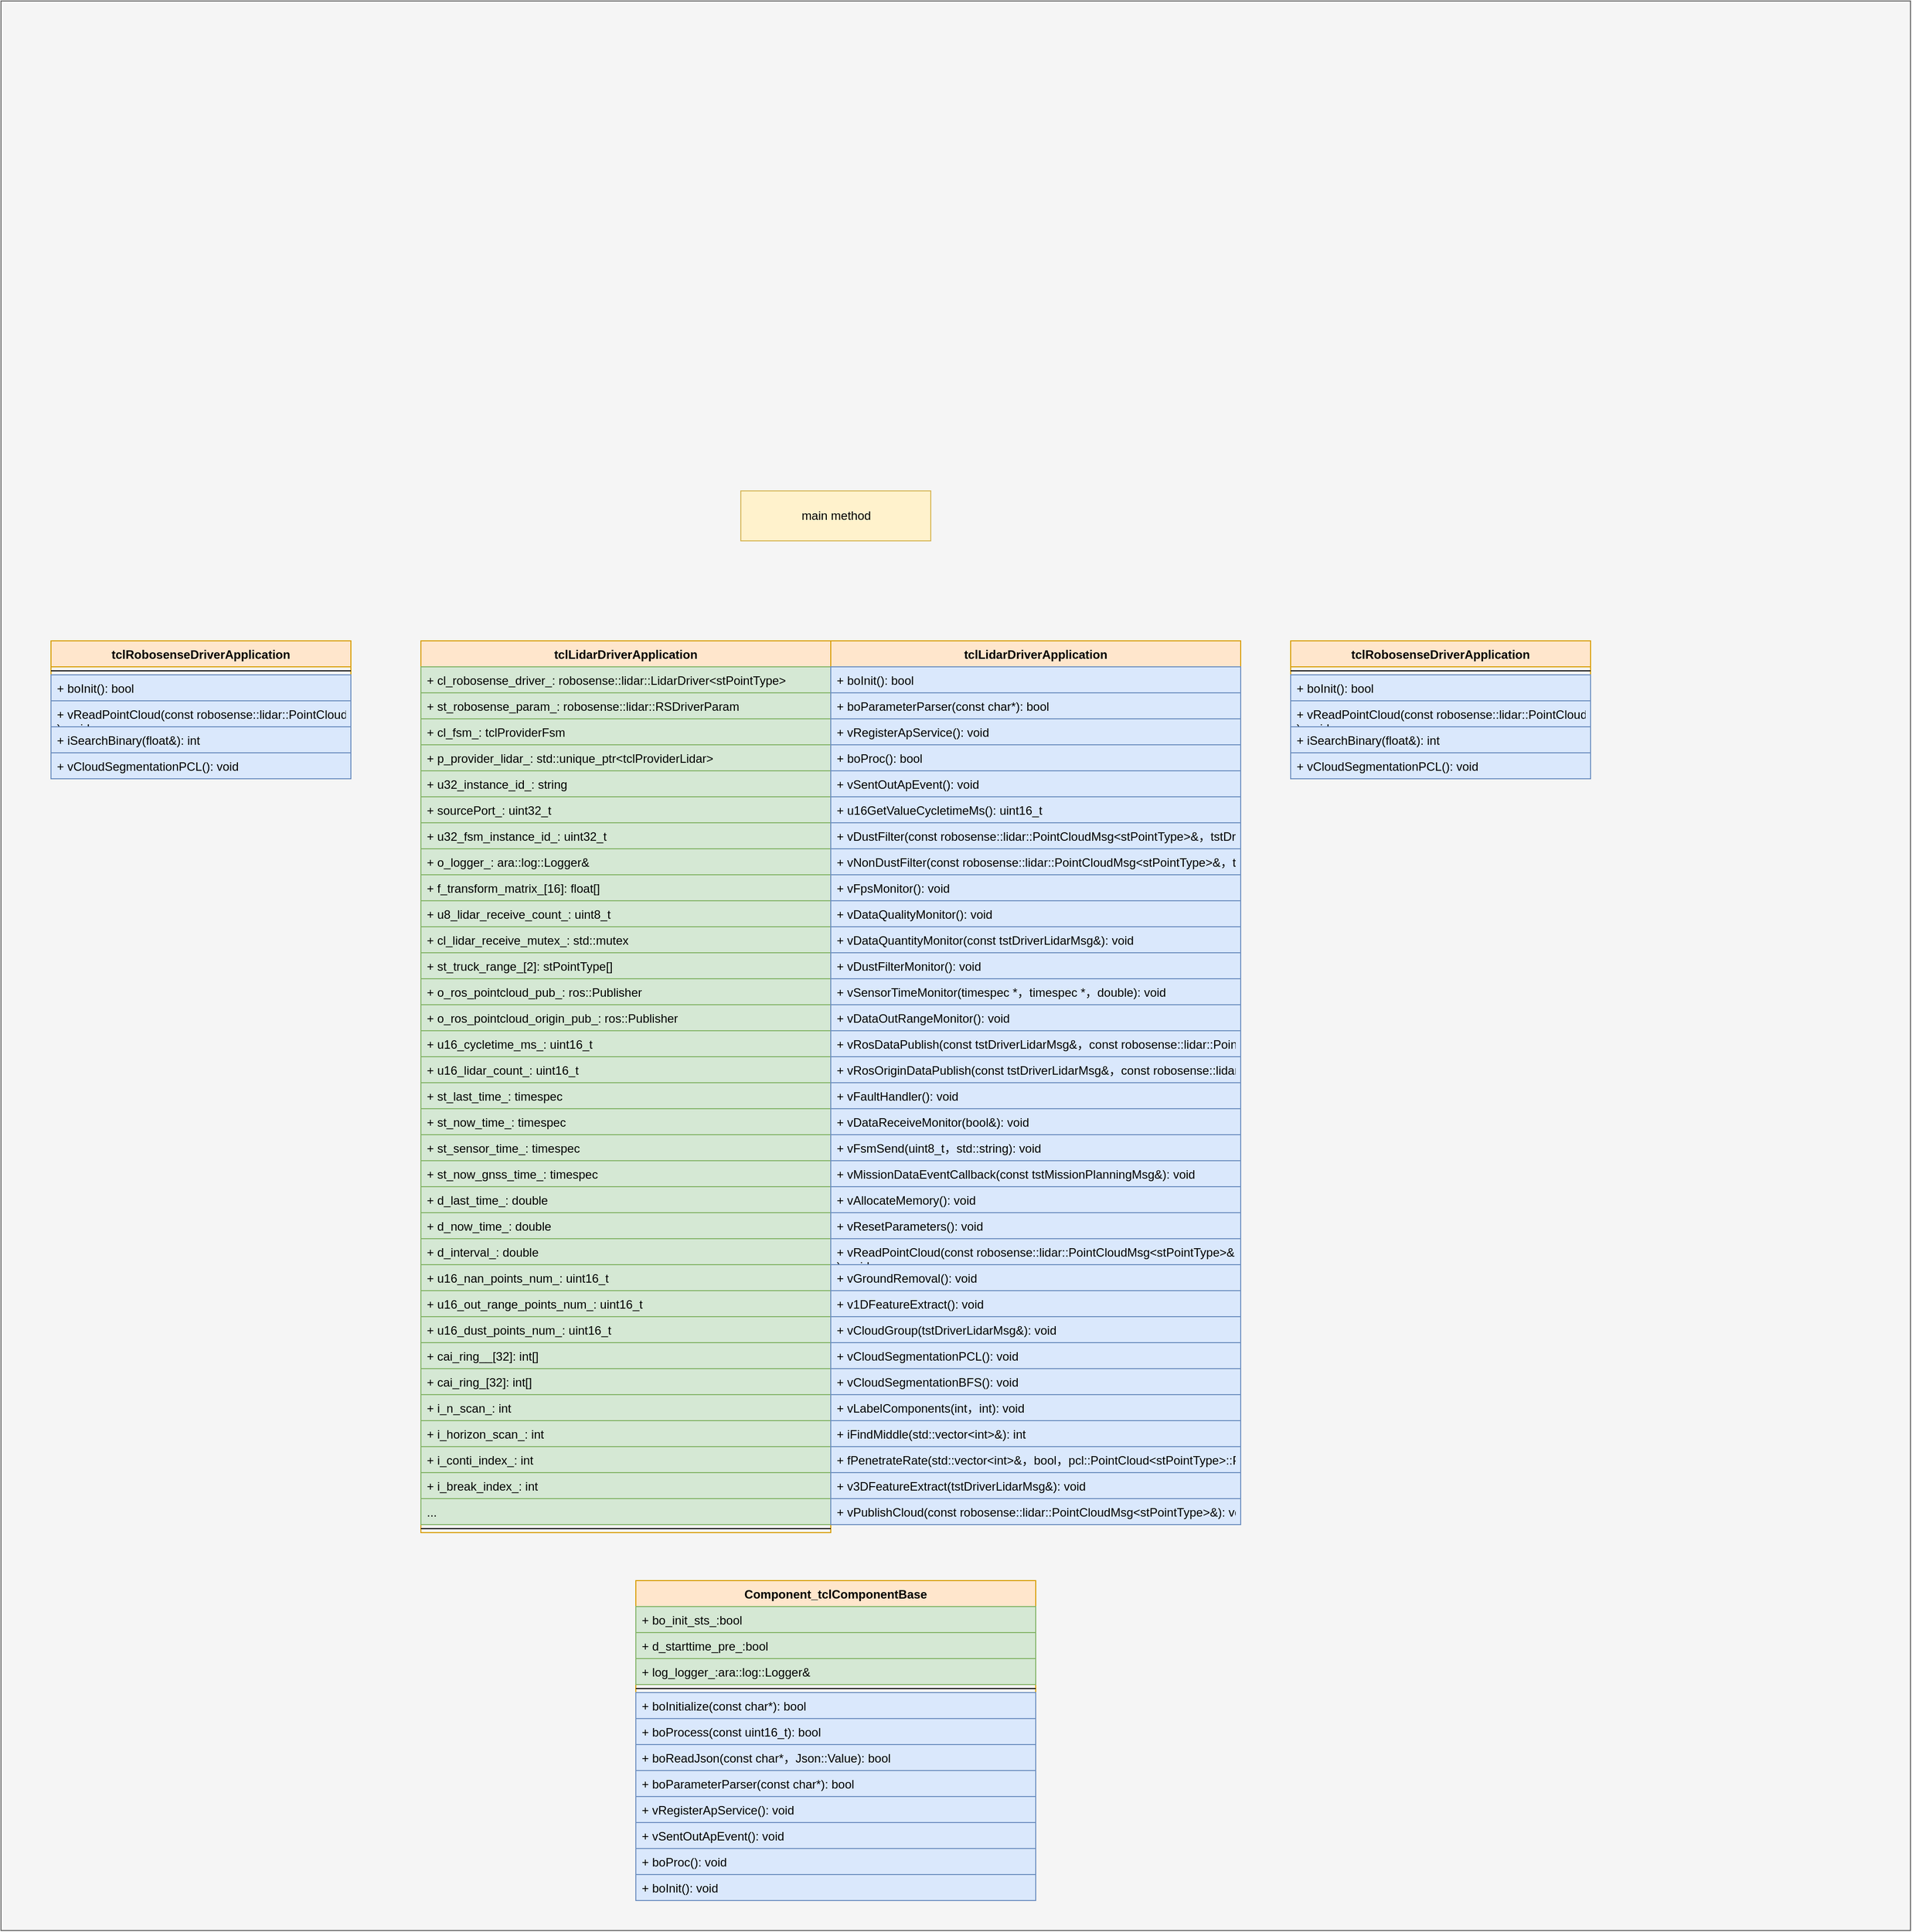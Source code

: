 <mxfile version="21.0.2" type="github">
  <diagram id="OJYYb_9SSu5JKfMCdYpM" name="第 1 页">
    <mxGraphModel dx="1050" dy="2500" grid="1" gridSize="10" guides="1" tooltips="1" connect="1" arrows="1" fold="1" page="1" pageScale="1" pageWidth="1200" pageHeight="1920" math="0" shadow="0">
      <root>
        <mxCell id="0" />
        <mxCell id="1" parent="0" />
        <mxCell id="mhRZEJvQ30FoYJ7Jb0JR-1" value="" style="html=1;fillColor=#f5f5f5;fontColor=#333333;strokeColor=#666666;" parent="1" vertex="1">
          <mxGeometry x="10" y="-290" width="1910" height="1930" as="geometry" />
        </mxCell>
        <mxCell id="mhRZEJvQ30FoYJ7Jb0JR-2" value="Component_tclComponentBase" style="swimlane;fontStyle=1;align=center;verticalAlign=top;childLayout=stackLayout;horizontal=1;startSize=26;horizontalStack=0;resizeParent=1;resizeParentMax=0;resizeLast=0;collapsible=1;marginBottom=0;fillColor=#ffe6cc;strokeColor=#d79b00;" parent="1" vertex="1">
          <mxGeometry x="645" y="1290" width="400" height="320" as="geometry">
            <mxRectangle x="630" y="1350" width="220" height="30" as="alternateBounds" />
          </mxGeometry>
        </mxCell>
        <mxCell id="mhRZEJvQ30FoYJ7Jb0JR-3" value="+ bo_init_sts_:bool " style="text;strokeColor=#82b366;fillColor=#d5e8d4;align=left;verticalAlign=top;spacingLeft=4;spacingRight=4;overflow=hidden;rotatable=0;points=[[0,0.5],[1,0.5]];portConstraint=eastwest;" parent="mhRZEJvQ30FoYJ7Jb0JR-2" vertex="1">
          <mxGeometry y="26" width="400" height="26" as="geometry" />
        </mxCell>
        <mxCell id="mhRZEJvQ30FoYJ7Jb0JR-80" value="+ d_starttime_pre_:bool " style="text;strokeColor=#82b366;fillColor=#d5e8d4;align=left;verticalAlign=top;spacingLeft=4;spacingRight=4;overflow=hidden;rotatable=0;points=[[0,0.5],[1,0.5]];portConstraint=eastwest;" parent="mhRZEJvQ30FoYJ7Jb0JR-2" vertex="1">
          <mxGeometry y="52" width="400" height="26" as="geometry" />
        </mxCell>
        <mxCell id="L8TbZ2yKhSUSz7jvdjla-1" value="+ log_logger_:ara::log::Logger&amp;" style="text;strokeColor=#82b366;fillColor=#d5e8d4;align=left;verticalAlign=top;spacingLeft=4;spacingRight=4;overflow=hidden;rotatable=0;points=[[0,0.5],[1,0.5]];portConstraint=eastwest;" parent="mhRZEJvQ30FoYJ7Jb0JR-2" vertex="1">
          <mxGeometry y="78" width="400" height="26" as="geometry" />
        </mxCell>
        <mxCell id="mhRZEJvQ30FoYJ7Jb0JR-4" value="" style="line;strokeWidth=1;fillColor=none;align=left;verticalAlign=middle;spacingTop=-1;spacingLeft=3;spacingRight=3;rotatable=0;labelPosition=right;points=[];portConstraint=eastwest;" parent="mhRZEJvQ30FoYJ7Jb0JR-2" vertex="1">
          <mxGeometry y="104" width="400" height="8" as="geometry" />
        </mxCell>
        <mxCell id="mhRZEJvQ30FoYJ7Jb0JR-5" value="+ boInitialize(const char*): bool" style="text;strokeColor=#6c8ebf;fillColor=#dae8fc;align=left;verticalAlign=top;spacingLeft=4;spacingRight=4;overflow=hidden;rotatable=0;points=[[0,0.5],[1,0.5]];portConstraint=eastwest;" parent="mhRZEJvQ30FoYJ7Jb0JR-2" vertex="1">
          <mxGeometry y="112" width="400" height="26" as="geometry" />
        </mxCell>
        <mxCell id="mhRZEJvQ30FoYJ7Jb0JR-6" value="+ boProcess(const uint16_t): bool" style="text;strokeColor=#6c8ebf;fillColor=#dae8fc;align=left;verticalAlign=top;spacingLeft=4;spacingRight=4;overflow=hidden;rotatable=0;points=[[0,0.5],[1,0.5]];portConstraint=eastwest;" parent="mhRZEJvQ30FoYJ7Jb0JR-2" vertex="1">
          <mxGeometry y="138" width="400" height="26" as="geometry" />
        </mxCell>
        <mxCell id="mhRZEJvQ30FoYJ7Jb0JR-7" value="+ boReadJson(const char*，Json::Value): bool" style="text;strokeColor=#6c8ebf;fillColor=#dae8fc;align=left;verticalAlign=top;spacingLeft=4;spacingRight=4;overflow=hidden;rotatable=0;points=[[0,0.5],[1,0.5]];portConstraint=eastwest;" parent="mhRZEJvQ30FoYJ7Jb0JR-2" vertex="1">
          <mxGeometry y="164" width="400" height="26" as="geometry" />
        </mxCell>
        <mxCell id="zMi-xVQ4D_88ckj2PTX9-1" value="+ boParameterParser(const char*): bool" style="text;strokeColor=#6c8ebf;fillColor=#dae8fc;align=left;verticalAlign=top;spacingLeft=4;spacingRight=4;overflow=hidden;rotatable=0;points=[[0,0.5],[1,0.5]];portConstraint=eastwest;" parent="mhRZEJvQ30FoYJ7Jb0JR-2" vertex="1">
          <mxGeometry y="190" width="400" height="26" as="geometry" />
        </mxCell>
        <mxCell id="zMi-xVQ4D_88ckj2PTX9-2" value="+ vRegisterApService(): void" style="text;strokeColor=#6c8ebf;fillColor=#dae8fc;align=left;verticalAlign=top;spacingLeft=4;spacingRight=4;overflow=hidden;rotatable=0;points=[[0,0.5],[1,0.5]];portConstraint=eastwest;" parent="mhRZEJvQ30FoYJ7Jb0JR-2" vertex="1">
          <mxGeometry y="216" width="400" height="26" as="geometry" />
        </mxCell>
        <mxCell id="zMi-xVQ4D_88ckj2PTX9-3" value="+ vSentOutApEvent(): void" style="text;strokeColor=#6c8ebf;fillColor=#dae8fc;align=left;verticalAlign=top;spacingLeft=4;spacingRight=4;overflow=hidden;rotatable=0;points=[[0,0.5],[1,0.5]];portConstraint=eastwest;" parent="mhRZEJvQ30FoYJ7Jb0JR-2" vertex="1">
          <mxGeometry y="242" width="400" height="26" as="geometry" />
        </mxCell>
        <mxCell id="zMi-xVQ4D_88ckj2PTX9-4" value="+ boProc(): void" style="text;strokeColor=#6c8ebf;fillColor=#dae8fc;align=left;verticalAlign=top;spacingLeft=4;spacingRight=4;overflow=hidden;rotatable=0;points=[[0,0.5],[1,0.5]];portConstraint=eastwest;" parent="mhRZEJvQ30FoYJ7Jb0JR-2" vertex="1">
          <mxGeometry y="268" width="400" height="26" as="geometry" />
        </mxCell>
        <mxCell id="zMi-xVQ4D_88ckj2PTX9-5" value="+ boInit(): void" style="text;strokeColor=#6c8ebf;fillColor=#dae8fc;align=left;verticalAlign=top;spacingLeft=4;spacingRight=4;overflow=hidden;rotatable=0;points=[[0,0.5],[1,0.5]];portConstraint=eastwest;" parent="mhRZEJvQ30FoYJ7Jb0JR-2" vertex="1">
          <mxGeometry y="294" width="400" height="26" as="geometry" />
        </mxCell>
        <mxCell id="mhRZEJvQ30FoYJ7Jb0JR-8" value="tclLidarDriverApplication" style="swimlane;fontStyle=1;align=center;verticalAlign=top;childLayout=stackLayout;horizontal=1;startSize=26;horizontalStack=0;resizeParent=1;resizeParentMax=0;resizeLast=0;collapsible=1;marginBottom=0;fillColor=#ffe6cc;strokeColor=#d79b00;" parent="1" vertex="1">
          <mxGeometry x="430" y="350" width="410" height="892" as="geometry">
            <mxRectangle x="60" y="38" width="160" height="30" as="alternateBounds" />
          </mxGeometry>
        </mxCell>
        <mxCell id="mhRZEJvQ30FoYJ7Jb0JR-9" value="+ cl_robosense_driver_: robosense::lidar::LidarDriver&lt;stPointType&gt;" style="text;strokeColor=#82b366;fillColor=#d5e8d4;align=left;verticalAlign=top;spacingLeft=4;spacingRight=4;overflow=hidden;rotatable=0;points=[[0,0.5],[1,0.5]];portConstraint=eastwest;" parent="mhRZEJvQ30FoYJ7Jb0JR-8" vertex="1">
          <mxGeometry y="26" width="410" height="26" as="geometry" />
        </mxCell>
        <mxCell id="mhRZEJvQ30FoYJ7Jb0JR-10" value="+ st_robosense_param_: robosense::lidar::RSDriverParam" style="text;strokeColor=#82b366;fillColor=#d5e8d4;align=left;verticalAlign=top;spacingLeft=4;spacingRight=4;overflow=hidden;rotatable=0;points=[[0,0.5],[1,0.5]];portConstraint=eastwest;" parent="mhRZEJvQ30FoYJ7Jb0JR-8" vertex="1">
          <mxGeometry y="52" width="410" height="26" as="geometry" />
        </mxCell>
        <mxCell id="mhRZEJvQ30FoYJ7Jb0JR-11" value="+ cl_fsm_: tclProviderFsm" style="text;strokeColor=#82b366;fillColor=#d5e8d4;align=left;verticalAlign=top;spacingLeft=4;spacingRight=4;overflow=hidden;rotatable=0;points=[[0,0.5],[1,0.5]];portConstraint=eastwest;" parent="mhRZEJvQ30FoYJ7Jb0JR-8" vertex="1">
          <mxGeometry y="78" width="410" height="26" as="geometry" />
        </mxCell>
        <mxCell id="mhRZEJvQ30FoYJ7Jb0JR-12" value="+ p_provider_lidar_: std::unique_ptr&lt;tclProviderLidar&gt;" style="text;strokeColor=#82b366;fillColor=#d5e8d4;align=left;verticalAlign=top;spacingLeft=4;spacingRight=4;overflow=hidden;rotatable=0;points=[[0,0.5],[1,0.5]];portConstraint=eastwest;" parent="mhRZEJvQ30FoYJ7Jb0JR-8" vertex="1">
          <mxGeometry y="104" width="410" height="26" as="geometry" />
        </mxCell>
        <mxCell id="mhRZEJvQ30FoYJ7Jb0JR-13" value="+ u32_instance_id_: string" style="text;strokeColor=#82b366;fillColor=#d5e8d4;align=left;verticalAlign=top;spacingLeft=4;spacingRight=4;overflow=hidden;rotatable=0;points=[[0,0.5],[1,0.5]];portConstraint=eastwest;" parent="mhRZEJvQ30FoYJ7Jb0JR-8" vertex="1">
          <mxGeometry y="130" width="410" height="26" as="geometry" />
        </mxCell>
        <mxCell id="mhRZEJvQ30FoYJ7Jb0JR-14" value="+ sourcePort_: uint32_t" style="text;strokeColor=#82b366;fillColor=#d5e8d4;align=left;verticalAlign=top;spacingLeft=4;spacingRight=4;overflow=hidden;rotatable=0;points=[[0,0.5],[1,0.5]];portConstraint=eastwest;" parent="mhRZEJvQ30FoYJ7Jb0JR-8" vertex="1">
          <mxGeometry y="156" width="410" height="26" as="geometry" />
        </mxCell>
        <mxCell id="mhRZEJvQ30FoYJ7Jb0JR-15" value="+ u32_fsm_instance_id_: uint32_t" style="text;strokeColor=#82b366;fillColor=#d5e8d4;align=left;verticalAlign=top;spacingLeft=4;spacingRight=4;overflow=hidden;rotatable=0;points=[[0,0.5],[1,0.5]];portConstraint=eastwest;" parent="mhRZEJvQ30FoYJ7Jb0JR-8" vertex="1">
          <mxGeometry y="182" width="410" height="26" as="geometry" />
        </mxCell>
        <mxCell id="mhRZEJvQ30FoYJ7Jb0JR-16" value="+ o_logger_: ara::log::Logger&amp;" style="text;strokeColor=#82b366;fillColor=#d5e8d4;align=left;verticalAlign=top;spacingLeft=4;spacingRight=4;overflow=hidden;rotatable=0;points=[[0,0.5],[1,0.5]];portConstraint=eastwest;" parent="mhRZEJvQ30FoYJ7Jb0JR-8" vertex="1">
          <mxGeometry y="208" width="410" height="26" as="geometry" />
        </mxCell>
        <mxCell id="mhRZEJvQ30FoYJ7Jb0JR-17" value="+ f_transform_matrix_[16]: float[]" style="text;strokeColor=#82b366;fillColor=#d5e8d4;align=left;verticalAlign=top;spacingLeft=4;spacingRight=4;overflow=hidden;rotatable=0;points=[[0,0.5],[1,0.5]];portConstraint=eastwest;" parent="mhRZEJvQ30FoYJ7Jb0JR-8" vertex="1">
          <mxGeometry y="234" width="410" height="26" as="geometry" />
        </mxCell>
        <mxCell id="mhRZEJvQ30FoYJ7Jb0JR-18" value="+ u8_lidar_receive_count_: uint8_t" style="text;strokeColor=#82b366;fillColor=#d5e8d4;align=left;verticalAlign=top;spacingLeft=4;spacingRight=4;overflow=hidden;rotatable=0;points=[[0,0.5],[1,0.5]];portConstraint=eastwest;" parent="mhRZEJvQ30FoYJ7Jb0JR-8" vertex="1">
          <mxGeometry y="260" width="410" height="26" as="geometry" />
        </mxCell>
        <mxCell id="mhRZEJvQ30FoYJ7Jb0JR-19" value="+ cl_lidar_receive_mutex_: std::mutex" style="text;strokeColor=#82b366;fillColor=#d5e8d4;align=left;verticalAlign=top;spacingLeft=4;spacingRight=4;overflow=hidden;rotatable=0;points=[[0,0.5],[1,0.5]];portConstraint=eastwest;" parent="mhRZEJvQ30FoYJ7Jb0JR-8" vertex="1">
          <mxGeometry y="286" width="410" height="26" as="geometry" />
        </mxCell>
        <mxCell id="zMi-xVQ4D_88ckj2PTX9-6" value="+ st_truck_range_[2]: stPointType[]" style="text;strokeColor=#82b366;fillColor=#d5e8d4;align=left;verticalAlign=top;spacingLeft=4;spacingRight=4;overflow=hidden;rotatable=0;points=[[0,0.5],[1,0.5]];portConstraint=eastwest;" parent="mhRZEJvQ30FoYJ7Jb0JR-8" vertex="1">
          <mxGeometry y="312" width="410" height="26" as="geometry" />
        </mxCell>
        <mxCell id="zMi-xVQ4D_88ckj2PTX9-7" value="+ o_ros_pointcloud_pub_: ros::Publisher" style="text;strokeColor=#82b366;fillColor=#d5e8d4;align=left;verticalAlign=top;spacingLeft=4;spacingRight=4;overflow=hidden;rotatable=0;points=[[0,0.5],[1,0.5]];portConstraint=eastwest;" parent="mhRZEJvQ30FoYJ7Jb0JR-8" vertex="1">
          <mxGeometry y="338" width="410" height="26" as="geometry" />
        </mxCell>
        <mxCell id="zMi-xVQ4D_88ckj2PTX9-8" value="+ o_ros_pointcloud_origin_pub_: ros::Publisher" style="text;strokeColor=#82b366;fillColor=#d5e8d4;align=left;verticalAlign=top;spacingLeft=4;spacingRight=4;overflow=hidden;rotatable=0;points=[[0,0.5],[1,0.5]];portConstraint=eastwest;" parent="mhRZEJvQ30FoYJ7Jb0JR-8" vertex="1">
          <mxGeometry y="364" width="410" height="26" as="geometry" />
        </mxCell>
        <mxCell id="zMi-xVQ4D_88ckj2PTX9-9" value="+ u16_cycletime_ms_: uint16_t" style="text;strokeColor=#82b366;fillColor=#d5e8d4;align=left;verticalAlign=top;spacingLeft=4;spacingRight=4;overflow=hidden;rotatable=0;points=[[0,0.5],[1,0.5]];portConstraint=eastwest;" parent="mhRZEJvQ30FoYJ7Jb0JR-8" vertex="1">
          <mxGeometry y="390" width="410" height="26" as="geometry" />
        </mxCell>
        <mxCell id="zMi-xVQ4D_88ckj2PTX9-10" value="+ u16_lidar_count_: uint16_t" style="text;strokeColor=#82b366;fillColor=#d5e8d4;align=left;verticalAlign=top;spacingLeft=4;spacingRight=4;overflow=hidden;rotatable=0;points=[[0,0.5],[1,0.5]];portConstraint=eastwest;" parent="mhRZEJvQ30FoYJ7Jb0JR-8" vertex="1">
          <mxGeometry y="416" width="410" height="26" as="geometry" />
        </mxCell>
        <mxCell id="zMi-xVQ4D_88ckj2PTX9-11" value="+ st_last_time_: timespec" style="text;strokeColor=#82b366;fillColor=#d5e8d4;align=left;verticalAlign=top;spacingLeft=4;spacingRight=4;overflow=hidden;rotatable=0;points=[[0,0.5],[1,0.5]];portConstraint=eastwest;" parent="mhRZEJvQ30FoYJ7Jb0JR-8" vertex="1">
          <mxGeometry y="442" width="410" height="26" as="geometry" />
        </mxCell>
        <mxCell id="zMi-xVQ4D_88ckj2PTX9-12" value="+ st_now_time_: timespec" style="text;strokeColor=#82b366;fillColor=#d5e8d4;align=left;verticalAlign=top;spacingLeft=4;spacingRight=4;overflow=hidden;rotatable=0;points=[[0,0.5],[1,0.5]];portConstraint=eastwest;" parent="mhRZEJvQ30FoYJ7Jb0JR-8" vertex="1">
          <mxGeometry y="468" width="410" height="26" as="geometry" />
        </mxCell>
        <mxCell id="zMi-xVQ4D_88ckj2PTX9-13" value="+ st_sensor_time_: timespec" style="text;strokeColor=#82b366;fillColor=#d5e8d4;align=left;verticalAlign=top;spacingLeft=4;spacingRight=4;overflow=hidden;rotatable=0;points=[[0,0.5],[1,0.5]];portConstraint=eastwest;" parent="mhRZEJvQ30FoYJ7Jb0JR-8" vertex="1">
          <mxGeometry y="494" width="410" height="26" as="geometry" />
        </mxCell>
        <mxCell id="zMi-xVQ4D_88ckj2PTX9-14" value="+ st_now_gnss_time_: timespec" style="text;strokeColor=#82b366;fillColor=#d5e8d4;align=left;verticalAlign=top;spacingLeft=4;spacingRight=4;overflow=hidden;rotatable=0;points=[[0,0.5],[1,0.5]];portConstraint=eastwest;" parent="mhRZEJvQ30FoYJ7Jb0JR-8" vertex="1">
          <mxGeometry y="520" width="410" height="26" as="geometry" />
        </mxCell>
        <mxCell id="zMi-xVQ4D_88ckj2PTX9-15" value="+ d_last_time_: double" style="text;strokeColor=#82b366;fillColor=#d5e8d4;align=left;verticalAlign=top;spacingLeft=4;spacingRight=4;overflow=hidden;rotatable=0;points=[[0,0.5],[1,0.5]];portConstraint=eastwest;" parent="mhRZEJvQ30FoYJ7Jb0JR-8" vertex="1">
          <mxGeometry y="546" width="410" height="26" as="geometry" />
        </mxCell>
        <mxCell id="zMi-xVQ4D_88ckj2PTX9-16" value="+ d_now_time_: double" style="text;strokeColor=#82b366;fillColor=#d5e8d4;align=left;verticalAlign=top;spacingLeft=4;spacingRight=4;overflow=hidden;rotatable=0;points=[[0,0.5],[1,0.5]];portConstraint=eastwest;" parent="mhRZEJvQ30FoYJ7Jb0JR-8" vertex="1">
          <mxGeometry y="572" width="410" height="26" as="geometry" />
        </mxCell>
        <mxCell id="zMi-xVQ4D_88ckj2PTX9-17" value="+ d_interval_: double" style="text;strokeColor=#82b366;fillColor=#d5e8d4;align=left;verticalAlign=top;spacingLeft=4;spacingRight=4;overflow=hidden;rotatable=0;points=[[0,0.5],[1,0.5]];portConstraint=eastwest;" parent="mhRZEJvQ30FoYJ7Jb0JR-8" vertex="1">
          <mxGeometry y="598" width="410" height="26" as="geometry" />
        </mxCell>
        <mxCell id="zMi-xVQ4D_88ckj2PTX9-18" value="+ u16_nan_points_num_: uint16_t" style="text;strokeColor=#82b366;fillColor=#d5e8d4;align=left;verticalAlign=top;spacingLeft=4;spacingRight=4;overflow=hidden;rotatable=0;points=[[0,0.5],[1,0.5]];portConstraint=eastwest;" parent="mhRZEJvQ30FoYJ7Jb0JR-8" vertex="1">
          <mxGeometry y="624" width="410" height="26" as="geometry" />
        </mxCell>
        <mxCell id="zMi-xVQ4D_88ckj2PTX9-19" value="+ u16_out_range_points_num_: uint16_t" style="text;strokeColor=#82b366;fillColor=#d5e8d4;align=left;verticalAlign=top;spacingLeft=4;spacingRight=4;overflow=hidden;rotatable=0;points=[[0,0.5],[1,0.5]];portConstraint=eastwest;" parent="mhRZEJvQ30FoYJ7Jb0JR-8" vertex="1">
          <mxGeometry y="650" width="410" height="26" as="geometry" />
        </mxCell>
        <mxCell id="zMi-xVQ4D_88ckj2PTX9-20" value="+ u16_dust_points_num_: uint16_t" style="text;strokeColor=#82b366;fillColor=#d5e8d4;align=left;verticalAlign=top;spacingLeft=4;spacingRight=4;overflow=hidden;rotatable=0;points=[[0,0.5],[1,0.5]];portConstraint=eastwest;" parent="mhRZEJvQ30FoYJ7Jb0JR-8" vertex="1">
          <mxGeometry y="676" width="410" height="26" as="geometry" />
        </mxCell>
        <mxCell id="WhF0ARjHz1xFYmld7zVm-69" value="+ cai_ring__[32]: int[]" style="text;strokeColor=#82b366;fillColor=#d5e8d4;align=left;verticalAlign=top;spacingLeft=4;spacingRight=4;overflow=hidden;rotatable=0;points=[[0,0.5],[1,0.5]];portConstraint=eastwest;" vertex="1" parent="mhRZEJvQ30FoYJ7Jb0JR-8">
          <mxGeometry y="702" width="410" height="26" as="geometry" />
        </mxCell>
        <mxCell id="WhF0ARjHz1xFYmld7zVm-70" value="+ cai_ring_[32]: int[]" style="text;strokeColor=#82b366;fillColor=#d5e8d4;align=left;verticalAlign=top;spacingLeft=4;spacingRight=4;overflow=hidden;rotatable=0;points=[[0,0.5],[1,0.5]];portConstraint=eastwest;" vertex="1" parent="mhRZEJvQ30FoYJ7Jb0JR-8">
          <mxGeometry y="728" width="410" height="26" as="geometry" />
        </mxCell>
        <mxCell id="WhF0ARjHz1xFYmld7zVm-71" value="+ i_n_scan_: int" style="text;strokeColor=#82b366;fillColor=#d5e8d4;align=left;verticalAlign=top;spacingLeft=4;spacingRight=4;overflow=hidden;rotatable=0;points=[[0,0.5],[1,0.5]];portConstraint=eastwest;" vertex="1" parent="mhRZEJvQ30FoYJ7Jb0JR-8">
          <mxGeometry y="754" width="410" height="26" as="geometry" />
        </mxCell>
        <mxCell id="WhF0ARjHz1xFYmld7zVm-72" value="+ i_horizon_scan_: int" style="text;strokeColor=#82b366;fillColor=#d5e8d4;align=left;verticalAlign=top;spacingLeft=4;spacingRight=4;overflow=hidden;rotatable=0;points=[[0,0.5],[1,0.5]];portConstraint=eastwest;" vertex="1" parent="mhRZEJvQ30FoYJ7Jb0JR-8">
          <mxGeometry y="780" width="410" height="26" as="geometry" />
        </mxCell>
        <mxCell id="WhF0ARjHz1xFYmld7zVm-73" value="+ i_conti_index_: int" style="text;strokeColor=#82b366;fillColor=#d5e8d4;align=left;verticalAlign=top;spacingLeft=4;spacingRight=4;overflow=hidden;rotatable=0;points=[[0,0.5],[1,0.5]];portConstraint=eastwest;" vertex="1" parent="mhRZEJvQ30FoYJ7Jb0JR-8">
          <mxGeometry y="806" width="410" height="26" as="geometry" />
        </mxCell>
        <mxCell id="WhF0ARjHz1xFYmld7zVm-74" value="+ i_break_index_: int" style="text;strokeColor=#82b366;fillColor=#d5e8d4;align=left;verticalAlign=top;spacingLeft=4;spacingRight=4;overflow=hidden;rotatable=0;points=[[0,0.5],[1,0.5]];portConstraint=eastwest;" vertex="1" parent="mhRZEJvQ30FoYJ7Jb0JR-8">
          <mxGeometry y="832" width="410" height="26" as="geometry" />
        </mxCell>
        <mxCell id="zMi-xVQ4D_88ckj2PTX9-66" value="..." style="text;strokeColor=#82b366;fillColor=#d5e8d4;align=left;verticalAlign=top;spacingLeft=4;spacingRight=4;overflow=hidden;rotatable=0;points=[[0,0.5],[1,0.5]];portConstraint=eastwest;" parent="mhRZEJvQ30FoYJ7Jb0JR-8" vertex="1">
          <mxGeometry y="858" width="410" height="26" as="geometry" />
        </mxCell>
        <mxCell id="mhRZEJvQ30FoYJ7Jb0JR-20" value="" style="line;strokeWidth=1;fillColor=none;align=left;verticalAlign=middle;spacingTop=-1;spacingLeft=3;spacingRight=3;rotatable=0;labelPosition=right;points=[];portConstraint=eastwest;" parent="mhRZEJvQ30FoYJ7Jb0JR-8" vertex="1">
          <mxGeometry y="884" width="410" height="8" as="geometry" />
        </mxCell>
        <mxCell id="mhRZEJvQ30FoYJ7Jb0JR-33" value="tclRobosenseDriverApplication" style="swimlane;fontStyle=1;align=center;verticalAlign=top;childLayout=stackLayout;horizontal=1;startSize=26;horizontalStack=0;resizeParent=1;resizeParentMax=0;resizeLast=0;collapsible=1;marginBottom=0;fillColor=#ffe6cc;strokeColor=#d79b00;" parent="1" vertex="1">
          <mxGeometry x="1300" y="350" width="300" height="138" as="geometry" />
        </mxCell>
        <mxCell id="mhRZEJvQ30FoYJ7Jb0JR-39" value="" style="line;strokeWidth=1;fillColor=none;align=left;verticalAlign=middle;spacingTop=-1;spacingLeft=3;spacingRight=3;rotatable=0;labelPosition=right;points=[];portConstraint=eastwest;" parent="mhRZEJvQ30FoYJ7Jb0JR-33" vertex="1">
          <mxGeometry y="26" width="300" height="8" as="geometry" />
        </mxCell>
        <mxCell id="WhF0ARjHz1xFYmld7zVm-76" value="+ boInit(): bool" style="text;strokeColor=#6c8ebf;fillColor=#dae8fc;align=left;verticalAlign=top;spacingLeft=4;spacingRight=4;overflow=hidden;rotatable=0;points=[[0,0.5],[1,0.5]];portConstraint=eastwest;" vertex="1" parent="mhRZEJvQ30FoYJ7Jb0JR-33">
          <mxGeometry y="34" width="300" height="26" as="geometry" />
        </mxCell>
        <mxCell id="WhF0ARjHz1xFYmld7zVm-77" value="+ vReadPointCloud(const robosense::lidar::PointCloudMsg&lt;stPointType&gt;&amp;&#xa;): void" style="text;strokeColor=#6c8ebf;fillColor=#dae8fc;align=left;verticalAlign=top;spacingLeft=4;spacingRight=4;overflow=hidden;rotatable=0;points=[[0,0.5],[1,0.5]];portConstraint=eastwest;" vertex="1" parent="mhRZEJvQ30FoYJ7Jb0JR-33">
          <mxGeometry y="60" width="300" height="26" as="geometry" />
        </mxCell>
        <mxCell id="WhF0ARjHz1xFYmld7zVm-78" value="+ iSearchBinary(float&amp;): int" style="text;strokeColor=#6c8ebf;fillColor=#dae8fc;align=left;verticalAlign=top;spacingLeft=4;spacingRight=4;overflow=hidden;rotatable=0;points=[[0,0.5],[1,0.5]];portConstraint=eastwest;" vertex="1" parent="mhRZEJvQ30FoYJ7Jb0JR-33">
          <mxGeometry y="86" width="300" height="26" as="geometry" />
        </mxCell>
        <mxCell id="WhF0ARjHz1xFYmld7zVm-79" value="+ vCloudSegmentationPCL(): void" style="text;strokeColor=#6c8ebf;fillColor=#dae8fc;align=left;verticalAlign=top;spacingLeft=4;spacingRight=4;overflow=hidden;rotatable=0;points=[[0,0.5],[1,0.5]];portConstraint=eastwest;" vertex="1" parent="mhRZEJvQ30FoYJ7Jb0JR-33">
          <mxGeometry y="112" width="300" height="26" as="geometry" />
        </mxCell>
        <mxCell id="mhRZEJvQ30FoYJ7Jb0JR-47" value="main method" style="html=1;fillColor=#fff2cc;strokeColor=#d6b656;" parent="1" vertex="1">
          <mxGeometry x="750" y="200" width="190" height="50" as="geometry" />
        </mxCell>
        <mxCell id="zMi-xVQ4D_88ckj2PTX9-21" value="tclLidarDriverApplication" style="swimlane;fontStyle=1;align=center;verticalAlign=top;childLayout=stackLayout;horizontal=1;startSize=26;horizontalStack=0;resizeParent=1;resizeParentMax=0;resizeLast=0;collapsible=1;marginBottom=0;fillColor=#ffe6cc;strokeColor=#d79b00;" parent="1" vertex="1">
          <mxGeometry x="840" y="350" width="410" height="884" as="geometry">
            <mxRectangle x="60" y="38" width="160" height="30" as="alternateBounds" />
          </mxGeometry>
        </mxCell>
        <mxCell id="zMi-xVQ4D_88ckj2PTX9-49" value="+ boInit(): bool" style="text;strokeColor=#6c8ebf;fillColor=#dae8fc;align=left;verticalAlign=top;spacingLeft=4;spacingRight=4;overflow=hidden;rotatable=0;points=[[0,0.5],[1,0.5]];portConstraint=eastwest;" parent="zMi-xVQ4D_88ckj2PTX9-21" vertex="1">
          <mxGeometry y="26" width="410" height="26" as="geometry" />
        </mxCell>
        <mxCell id="zMi-xVQ4D_88ckj2PTX9-50" value="+ boParameterParser(const char*): bool" style="text;strokeColor=#6c8ebf;fillColor=#dae8fc;align=left;verticalAlign=top;spacingLeft=4;spacingRight=4;overflow=hidden;rotatable=0;points=[[0,0.5],[1,0.5]];portConstraint=eastwest;" parent="zMi-xVQ4D_88ckj2PTX9-21" vertex="1">
          <mxGeometry y="52" width="410" height="26" as="geometry" />
        </mxCell>
        <mxCell id="zMi-xVQ4D_88ckj2PTX9-51" value="+ vRegisterApService(): void" style="text;strokeColor=#6c8ebf;fillColor=#dae8fc;align=left;verticalAlign=top;spacingLeft=4;spacingRight=4;overflow=hidden;rotatable=0;points=[[0,0.5],[1,0.5]];portConstraint=eastwest;" parent="zMi-xVQ4D_88ckj2PTX9-21" vertex="1">
          <mxGeometry y="78" width="410" height="26" as="geometry" />
        </mxCell>
        <mxCell id="zMi-xVQ4D_88ckj2PTX9-52" value="+ boProc(): bool" style="text;strokeColor=#6c8ebf;fillColor=#dae8fc;align=left;verticalAlign=top;spacingLeft=4;spacingRight=4;overflow=hidden;rotatable=0;points=[[0,0.5],[1,0.5]];portConstraint=eastwest;" parent="zMi-xVQ4D_88ckj2PTX9-21" vertex="1">
          <mxGeometry y="104" width="410" height="26" as="geometry" />
        </mxCell>
        <mxCell id="zMi-xVQ4D_88ckj2PTX9-53" value="+ vSentOutApEvent(): void" style="text;strokeColor=#6c8ebf;fillColor=#dae8fc;align=left;verticalAlign=top;spacingLeft=4;spacingRight=4;overflow=hidden;rotatable=0;points=[[0,0.5],[1,0.5]];portConstraint=eastwest;" parent="zMi-xVQ4D_88ckj2PTX9-21" vertex="1">
          <mxGeometry y="130" width="410" height="26" as="geometry" />
        </mxCell>
        <mxCell id="zMi-xVQ4D_88ckj2PTX9-54" value="+ u16GetValueCycletimeMs(): uint16_t" style="text;strokeColor=#6c8ebf;fillColor=#dae8fc;align=left;verticalAlign=top;spacingLeft=4;spacingRight=4;overflow=hidden;rotatable=0;points=[[0,0.5],[1,0.5]];portConstraint=eastwest;" parent="zMi-xVQ4D_88ckj2PTX9-21" vertex="1">
          <mxGeometry y="156" width="410" height="26" as="geometry" />
        </mxCell>
        <mxCell id="zMi-xVQ4D_88ckj2PTX9-55" value="+ vDustFilter(const robosense::lidar::PointCloudMsg&lt;stPointType&gt;&amp;，tstDriverLidarMsg&amp;): void" style="text;strokeColor=#6c8ebf;fillColor=#dae8fc;align=left;verticalAlign=top;spacingLeft=4;spacingRight=4;overflow=hidden;rotatable=0;points=[[0,0.5],[1,0.5]];portConstraint=eastwest;" parent="zMi-xVQ4D_88ckj2PTX9-21" vertex="1">
          <mxGeometry y="182" width="410" height="26" as="geometry" />
        </mxCell>
        <mxCell id="zMi-xVQ4D_88ckj2PTX9-56" value="+ vNonDustFilter(const robosense::lidar::PointCloudMsg&lt;stPointType&gt;&amp;，tstDriverLidarMsg&amp;): void" style="text;strokeColor=#6c8ebf;fillColor=#dae8fc;align=left;verticalAlign=top;spacingLeft=4;spacingRight=4;overflow=hidden;rotatable=0;points=[[0,0.5],[1,0.5]];portConstraint=eastwest;" parent="zMi-xVQ4D_88ckj2PTX9-21" vertex="1">
          <mxGeometry y="208" width="410" height="26" as="geometry" />
        </mxCell>
        <mxCell id="zMi-xVQ4D_88ckj2PTX9-57" value="+ vFpsMonitor(): void" style="text;strokeColor=#6c8ebf;fillColor=#dae8fc;align=left;verticalAlign=top;spacingLeft=4;spacingRight=4;overflow=hidden;rotatable=0;points=[[0,0.5],[1,0.5]];portConstraint=eastwest;" parent="zMi-xVQ4D_88ckj2PTX9-21" vertex="1">
          <mxGeometry y="234" width="410" height="26" as="geometry" />
        </mxCell>
        <mxCell id="zMi-xVQ4D_88ckj2PTX9-58" value="+ vDataQualityMonitor(): void" style="text;strokeColor=#6c8ebf;fillColor=#dae8fc;align=left;verticalAlign=top;spacingLeft=4;spacingRight=4;overflow=hidden;rotatable=0;points=[[0,0.5],[1,0.5]];portConstraint=eastwest;" parent="zMi-xVQ4D_88ckj2PTX9-21" vertex="1">
          <mxGeometry y="260" width="410" height="26" as="geometry" />
        </mxCell>
        <mxCell id="zMi-xVQ4D_88ckj2PTX9-59" value="+ vDataQuantityMonitor(const tstDriverLidarMsg&amp;): void" style="text;strokeColor=#6c8ebf;fillColor=#dae8fc;align=left;verticalAlign=top;spacingLeft=4;spacingRight=4;overflow=hidden;rotatable=0;points=[[0,0.5],[1,0.5]];portConstraint=eastwest;" parent="zMi-xVQ4D_88ckj2PTX9-21" vertex="1">
          <mxGeometry y="286" width="410" height="26" as="geometry" />
        </mxCell>
        <mxCell id="zMi-xVQ4D_88ckj2PTX9-67" value="+ vDustFilterMonitor(): void" style="text;strokeColor=#6c8ebf;fillColor=#dae8fc;align=left;verticalAlign=top;spacingLeft=4;spacingRight=4;overflow=hidden;rotatable=0;points=[[0,0.5],[1,0.5]];portConstraint=eastwest;" parent="zMi-xVQ4D_88ckj2PTX9-21" vertex="1">
          <mxGeometry y="312" width="410" height="26" as="geometry" />
        </mxCell>
        <mxCell id="zMi-xVQ4D_88ckj2PTX9-68" value="+ vSensorTimeMonitor(timespec *，timespec *，double): void" style="text;strokeColor=#6c8ebf;fillColor=#dae8fc;align=left;verticalAlign=top;spacingLeft=4;spacingRight=4;overflow=hidden;rotatable=0;points=[[0,0.5],[1,0.5]];portConstraint=eastwest;" parent="zMi-xVQ4D_88ckj2PTX9-21" vertex="1">
          <mxGeometry y="338" width="410" height="26" as="geometry" />
        </mxCell>
        <mxCell id="zMi-xVQ4D_88ckj2PTX9-69" value="+ vDataOutRangeMonitor(): void" style="text;strokeColor=#6c8ebf;fillColor=#dae8fc;align=left;verticalAlign=top;spacingLeft=4;spacingRight=4;overflow=hidden;rotatable=0;points=[[0,0.5],[1,0.5]];portConstraint=eastwest;" parent="zMi-xVQ4D_88ckj2PTX9-21" vertex="1">
          <mxGeometry y="364" width="410" height="26" as="geometry" />
        </mxCell>
        <mxCell id="zMi-xVQ4D_88ckj2PTX9-70" value="+ vRosDataPublish(const tstDriverLidarMsg&amp;，const robosense::lidar::PointCloudMsg&lt;stPointType&gt;&amp;，ros::Publisher&amp;): void" style="text;strokeColor=#6c8ebf;fillColor=#dae8fc;align=left;verticalAlign=top;spacingLeft=4;spacingRight=4;overflow=hidden;rotatable=0;points=[[0,0.5],[1,0.5]];portConstraint=eastwest;" parent="zMi-xVQ4D_88ckj2PTX9-21" vertex="1">
          <mxGeometry y="390" width="410" height="26" as="geometry" />
        </mxCell>
        <mxCell id="zMi-xVQ4D_88ckj2PTX9-71" value="+ vRosOriginDataPublish(const tstDriverLidarMsg&amp;，const robosense::lidar::PointCloudMsg&lt;stPointType&gt;&amp;，ros::Publisher&amp;): void" style="text;strokeColor=#6c8ebf;fillColor=#dae8fc;align=left;verticalAlign=top;spacingLeft=4;spacingRight=4;overflow=hidden;rotatable=0;points=[[0,0.5],[1,0.5]];portConstraint=eastwest;" parent="zMi-xVQ4D_88ckj2PTX9-21" vertex="1">
          <mxGeometry y="416" width="410" height="26" as="geometry" />
        </mxCell>
        <mxCell id="zMi-xVQ4D_88ckj2PTX9-72" value="+ vFaultHandler(): void" style="text;strokeColor=#6c8ebf;fillColor=#dae8fc;align=left;verticalAlign=top;spacingLeft=4;spacingRight=4;overflow=hidden;rotatable=0;points=[[0,0.5],[1,0.5]];portConstraint=eastwest;" parent="zMi-xVQ4D_88ckj2PTX9-21" vertex="1">
          <mxGeometry y="442" width="410" height="26" as="geometry" />
        </mxCell>
        <mxCell id="zMi-xVQ4D_88ckj2PTX9-73" value="+ vDataReceiveMonitor(bool&amp;): void" style="text;strokeColor=#6c8ebf;fillColor=#dae8fc;align=left;verticalAlign=top;spacingLeft=4;spacingRight=4;overflow=hidden;rotatable=0;points=[[0,0.5],[1,0.5]];portConstraint=eastwest;" parent="zMi-xVQ4D_88ckj2PTX9-21" vertex="1">
          <mxGeometry y="468" width="410" height="26" as="geometry" />
        </mxCell>
        <mxCell id="zMi-xVQ4D_88ckj2PTX9-75" value="+ vFsmSend(uint8_t，std::string): void" style="text;strokeColor=#6c8ebf;fillColor=#dae8fc;align=left;verticalAlign=top;spacingLeft=4;spacingRight=4;overflow=hidden;rotatable=0;points=[[0,0.5],[1,0.5]];portConstraint=eastwest;" parent="zMi-xVQ4D_88ckj2PTX9-21" vertex="1">
          <mxGeometry y="494" width="410" height="26" as="geometry" />
        </mxCell>
        <mxCell id="zMi-xVQ4D_88ckj2PTX9-76" value="+ vMissionDataEventCallback(const tstMissionPlanningMsg&amp;): void" style="text;strokeColor=#6c8ebf;fillColor=#dae8fc;align=left;verticalAlign=top;spacingLeft=4;spacingRight=4;overflow=hidden;rotatable=0;points=[[0,0.5],[1,0.5]];portConstraint=eastwest;" parent="zMi-xVQ4D_88ckj2PTX9-21" vertex="1">
          <mxGeometry y="520" width="410" height="26" as="geometry" />
        </mxCell>
        <mxCell id="WhF0ARjHz1xFYmld7zVm-1" value="+ vAllocateMemory(): void" style="text;strokeColor=#6c8ebf;fillColor=#dae8fc;align=left;verticalAlign=top;spacingLeft=4;spacingRight=4;overflow=hidden;rotatable=0;points=[[0,0.5],[1,0.5]];portConstraint=eastwest;" vertex="1" parent="zMi-xVQ4D_88ckj2PTX9-21">
          <mxGeometry y="546" width="410" height="26" as="geometry" />
        </mxCell>
        <mxCell id="WhF0ARjHz1xFYmld7zVm-2" value="+ vResetParameters(): void" style="text;strokeColor=#6c8ebf;fillColor=#dae8fc;align=left;verticalAlign=top;spacingLeft=4;spacingRight=4;overflow=hidden;rotatable=0;points=[[0,0.5],[1,0.5]];portConstraint=eastwest;" vertex="1" parent="zMi-xVQ4D_88ckj2PTX9-21">
          <mxGeometry y="572" width="410" height="26" as="geometry" />
        </mxCell>
        <mxCell id="WhF0ARjHz1xFYmld7zVm-3" value="+ vReadPointCloud(const robosense::lidar::PointCloudMsg&lt;stPointType&gt;&amp;&#xa;): void" style="text;strokeColor=#6c8ebf;fillColor=#dae8fc;align=left;verticalAlign=top;spacingLeft=4;spacingRight=4;overflow=hidden;rotatable=0;points=[[0,0.5],[1,0.5]];portConstraint=eastwest;" vertex="1" parent="zMi-xVQ4D_88ckj2PTX9-21">
          <mxGeometry y="598" width="410" height="26" as="geometry" />
        </mxCell>
        <mxCell id="WhF0ARjHz1xFYmld7zVm-4" value="+ vGroundRemoval(): void" style="text;strokeColor=#6c8ebf;fillColor=#dae8fc;align=left;verticalAlign=top;spacingLeft=4;spacingRight=4;overflow=hidden;rotatable=0;points=[[0,0.5],[1,0.5]];portConstraint=eastwest;" vertex="1" parent="zMi-xVQ4D_88ckj2PTX9-21">
          <mxGeometry y="624" width="410" height="26" as="geometry" />
        </mxCell>
        <mxCell id="WhF0ARjHz1xFYmld7zVm-5" value="+ v1DFeatureExtract(): void" style="text;strokeColor=#6c8ebf;fillColor=#dae8fc;align=left;verticalAlign=top;spacingLeft=4;spacingRight=4;overflow=hidden;rotatable=0;points=[[0,0.5],[1,0.5]];portConstraint=eastwest;" vertex="1" parent="zMi-xVQ4D_88ckj2PTX9-21">
          <mxGeometry y="650" width="410" height="26" as="geometry" />
        </mxCell>
        <mxCell id="WhF0ARjHz1xFYmld7zVm-32" value="+ vCloudGroup(tstDriverLidarMsg&amp;): void" style="text;strokeColor=#6c8ebf;fillColor=#dae8fc;align=left;verticalAlign=top;spacingLeft=4;spacingRight=4;overflow=hidden;rotatable=0;points=[[0,0.5],[1,0.5]];portConstraint=eastwest;" vertex="1" parent="zMi-xVQ4D_88ckj2PTX9-21">
          <mxGeometry y="676" width="410" height="26" as="geometry" />
        </mxCell>
        <mxCell id="WhF0ARjHz1xFYmld7zVm-33" value="+ vCloudSegmentationPCL(): void" style="text;strokeColor=#6c8ebf;fillColor=#dae8fc;align=left;verticalAlign=top;spacingLeft=4;spacingRight=4;overflow=hidden;rotatable=0;points=[[0,0.5],[1,0.5]];portConstraint=eastwest;" vertex="1" parent="zMi-xVQ4D_88ckj2PTX9-21">
          <mxGeometry y="702" width="410" height="26" as="geometry" />
        </mxCell>
        <mxCell id="WhF0ARjHz1xFYmld7zVm-34" value="+ vCloudSegmentationBFS(): void" style="text;strokeColor=#6c8ebf;fillColor=#dae8fc;align=left;verticalAlign=top;spacingLeft=4;spacingRight=4;overflow=hidden;rotatable=0;points=[[0,0.5],[1,0.5]];portConstraint=eastwest;" vertex="1" parent="zMi-xVQ4D_88ckj2PTX9-21">
          <mxGeometry y="728" width="410" height="26" as="geometry" />
        </mxCell>
        <mxCell id="WhF0ARjHz1xFYmld7zVm-64" value="+ vLabelComponents(int，int): void" style="text;strokeColor=#6c8ebf;fillColor=#dae8fc;align=left;verticalAlign=top;spacingLeft=4;spacingRight=4;overflow=hidden;rotatable=0;points=[[0,0.5],[1,0.5]];portConstraint=eastwest;" vertex="1" parent="zMi-xVQ4D_88ckj2PTX9-21">
          <mxGeometry y="754" width="410" height="26" as="geometry" />
        </mxCell>
        <mxCell id="WhF0ARjHz1xFYmld7zVm-65" value="+ iFindMiddle(std::vector&lt;int&gt;&amp;): int" style="text;strokeColor=#6c8ebf;fillColor=#dae8fc;align=left;verticalAlign=top;spacingLeft=4;spacingRight=4;overflow=hidden;rotatable=0;points=[[0,0.5],[1,0.5]];portConstraint=eastwest;" vertex="1" parent="zMi-xVQ4D_88ckj2PTX9-21">
          <mxGeometry y="780" width="410" height="26" as="geometry" />
        </mxCell>
        <mxCell id="WhF0ARjHz1xFYmld7zVm-66" value="+ fPenetrateRate(std::vector&lt;int&gt;&amp;，bool，pcl::PointCloud&lt;stPointType&gt;::Ptr&amp;): float" style="text;strokeColor=#6c8ebf;fillColor=#dae8fc;align=left;verticalAlign=top;spacingLeft=4;spacingRight=4;overflow=hidden;rotatable=0;points=[[0,0.5],[1,0.5]];portConstraint=eastwest;" vertex="1" parent="zMi-xVQ4D_88ckj2PTX9-21">
          <mxGeometry y="806" width="410" height="26" as="geometry" />
        </mxCell>
        <mxCell id="WhF0ARjHz1xFYmld7zVm-67" value="+ v3DFeatureExtract(tstDriverLidarMsg&amp;): void" style="text;strokeColor=#6c8ebf;fillColor=#dae8fc;align=left;verticalAlign=top;spacingLeft=4;spacingRight=4;overflow=hidden;rotatable=0;points=[[0,0.5],[1,0.5]];portConstraint=eastwest;" vertex="1" parent="zMi-xVQ4D_88ckj2PTX9-21">
          <mxGeometry y="832" width="410" height="26" as="geometry" />
        </mxCell>
        <mxCell id="WhF0ARjHz1xFYmld7zVm-68" value="+ vPublishCloud(const robosense::lidar::PointCloudMsg&lt;stPointType&gt;&amp;): void" style="text;strokeColor=#6c8ebf;fillColor=#dae8fc;align=left;verticalAlign=top;spacingLeft=4;spacingRight=4;overflow=hidden;rotatable=0;points=[[0,0.5],[1,0.5]];portConstraint=eastwest;" vertex="1" parent="zMi-xVQ4D_88ckj2PTX9-21">
          <mxGeometry y="858" width="410" height="26" as="geometry" />
        </mxCell>
        <mxCell id="WhF0ARjHz1xFYmld7zVm-80" value="tclRobosenseDriverApplication" style="swimlane;fontStyle=1;align=center;verticalAlign=top;childLayout=stackLayout;horizontal=1;startSize=26;horizontalStack=0;resizeParent=1;resizeParentMax=0;resizeLast=0;collapsible=1;marginBottom=0;fillColor=#ffe6cc;strokeColor=#d79b00;" vertex="1" parent="1">
          <mxGeometry x="60" y="350" width="300" height="138" as="geometry" />
        </mxCell>
        <mxCell id="WhF0ARjHz1xFYmld7zVm-81" value="" style="line;strokeWidth=1;fillColor=none;align=left;verticalAlign=middle;spacingTop=-1;spacingLeft=3;spacingRight=3;rotatable=0;labelPosition=right;points=[];portConstraint=eastwest;" vertex="1" parent="WhF0ARjHz1xFYmld7zVm-80">
          <mxGeometry y="26" width="300" height="8" as="geometry" />
        </mxCell>
        <mxCell id="WhF0ARjHz1xFYmld7zVm-82" value="+ boInit(): bool" style="text;strokeColor=#6c8ebf;fillColor=#dae8fc;align=left;verticalAlign=top;spacingLeft=4;spacingRight=4;overflow=hidden;rotatable=0;points=[[0,0.5],[1,0.5]];portConstraint=eastwest;" vertex="1" parent="WhF0ARjHz1xFYmld7zVm-80">
          <mxGeometry y="34" width="300" height="26" as="geometry" />
        </mxCell>
        <mxCell id="WhF0ARjHz1xFYmld7zVm-83" value="+ vReadPointCloud(const robosense::lidar::PointCloudMsg&lt;stPointType&gt;&amp;&#xa;): void" style="text;strokeColor=#6c8ebf;fillColor=#dae8fc;align=left;verticalAlign=top;spacingLeft=4;spacingRight=4;overflow=hidden;rotatable=0;points=[[0,0.5],[1,0.5]];portConstraint=eastwest;" vertex="1" parent="WhF0ARjHz1xFYmld7zVm-80">
          <mxGeometry y="60" width="300" height="26" as="geometry" />
        </mxCell>
        <mxCell id="WhF0ARjHz1xFYmld7zVm-84" value="+ iSearchBinary(float&amp;): int" style="text;strokeColor=#6c8ebf;fillColor=#dae8fc;align=left;verticalAlign=top;spacingLeft=4;spacingRight=4;overflow=hidden;rotatable=0;points=[[0,0.5],[1,0.5]];portConstraint=eastwest;" vertex="1" parent="WhF0ARjHz1xFYmld7zVm-80">
          <mxGeometry y="86" width="300" height="26" as="geometry" />
        </mxCell>
        <mxCell id="WhF0ARjHz1xFYmld7zVm-85" value="+ vCloudSegmentationPCL(): void" style="text;strokeColor=#6c8ebf;fillColor=#dae8fc;align=left;verticalAlign=top;spacingLeft=4;spacingRight=4;overflow=hidden;rotatable=0;points=[[0,0.5],[1,0.5]];portConstraint=eastwest;" vertex="1" parent="WhF0ARjHz1xFYmld7zVm-80">
          <mxGeometry y="112" width="300" height="26" as="geometry" />
        </mxCell>
      </root>
    </mxGraphModel>
  </diagram>
</mxfile>
